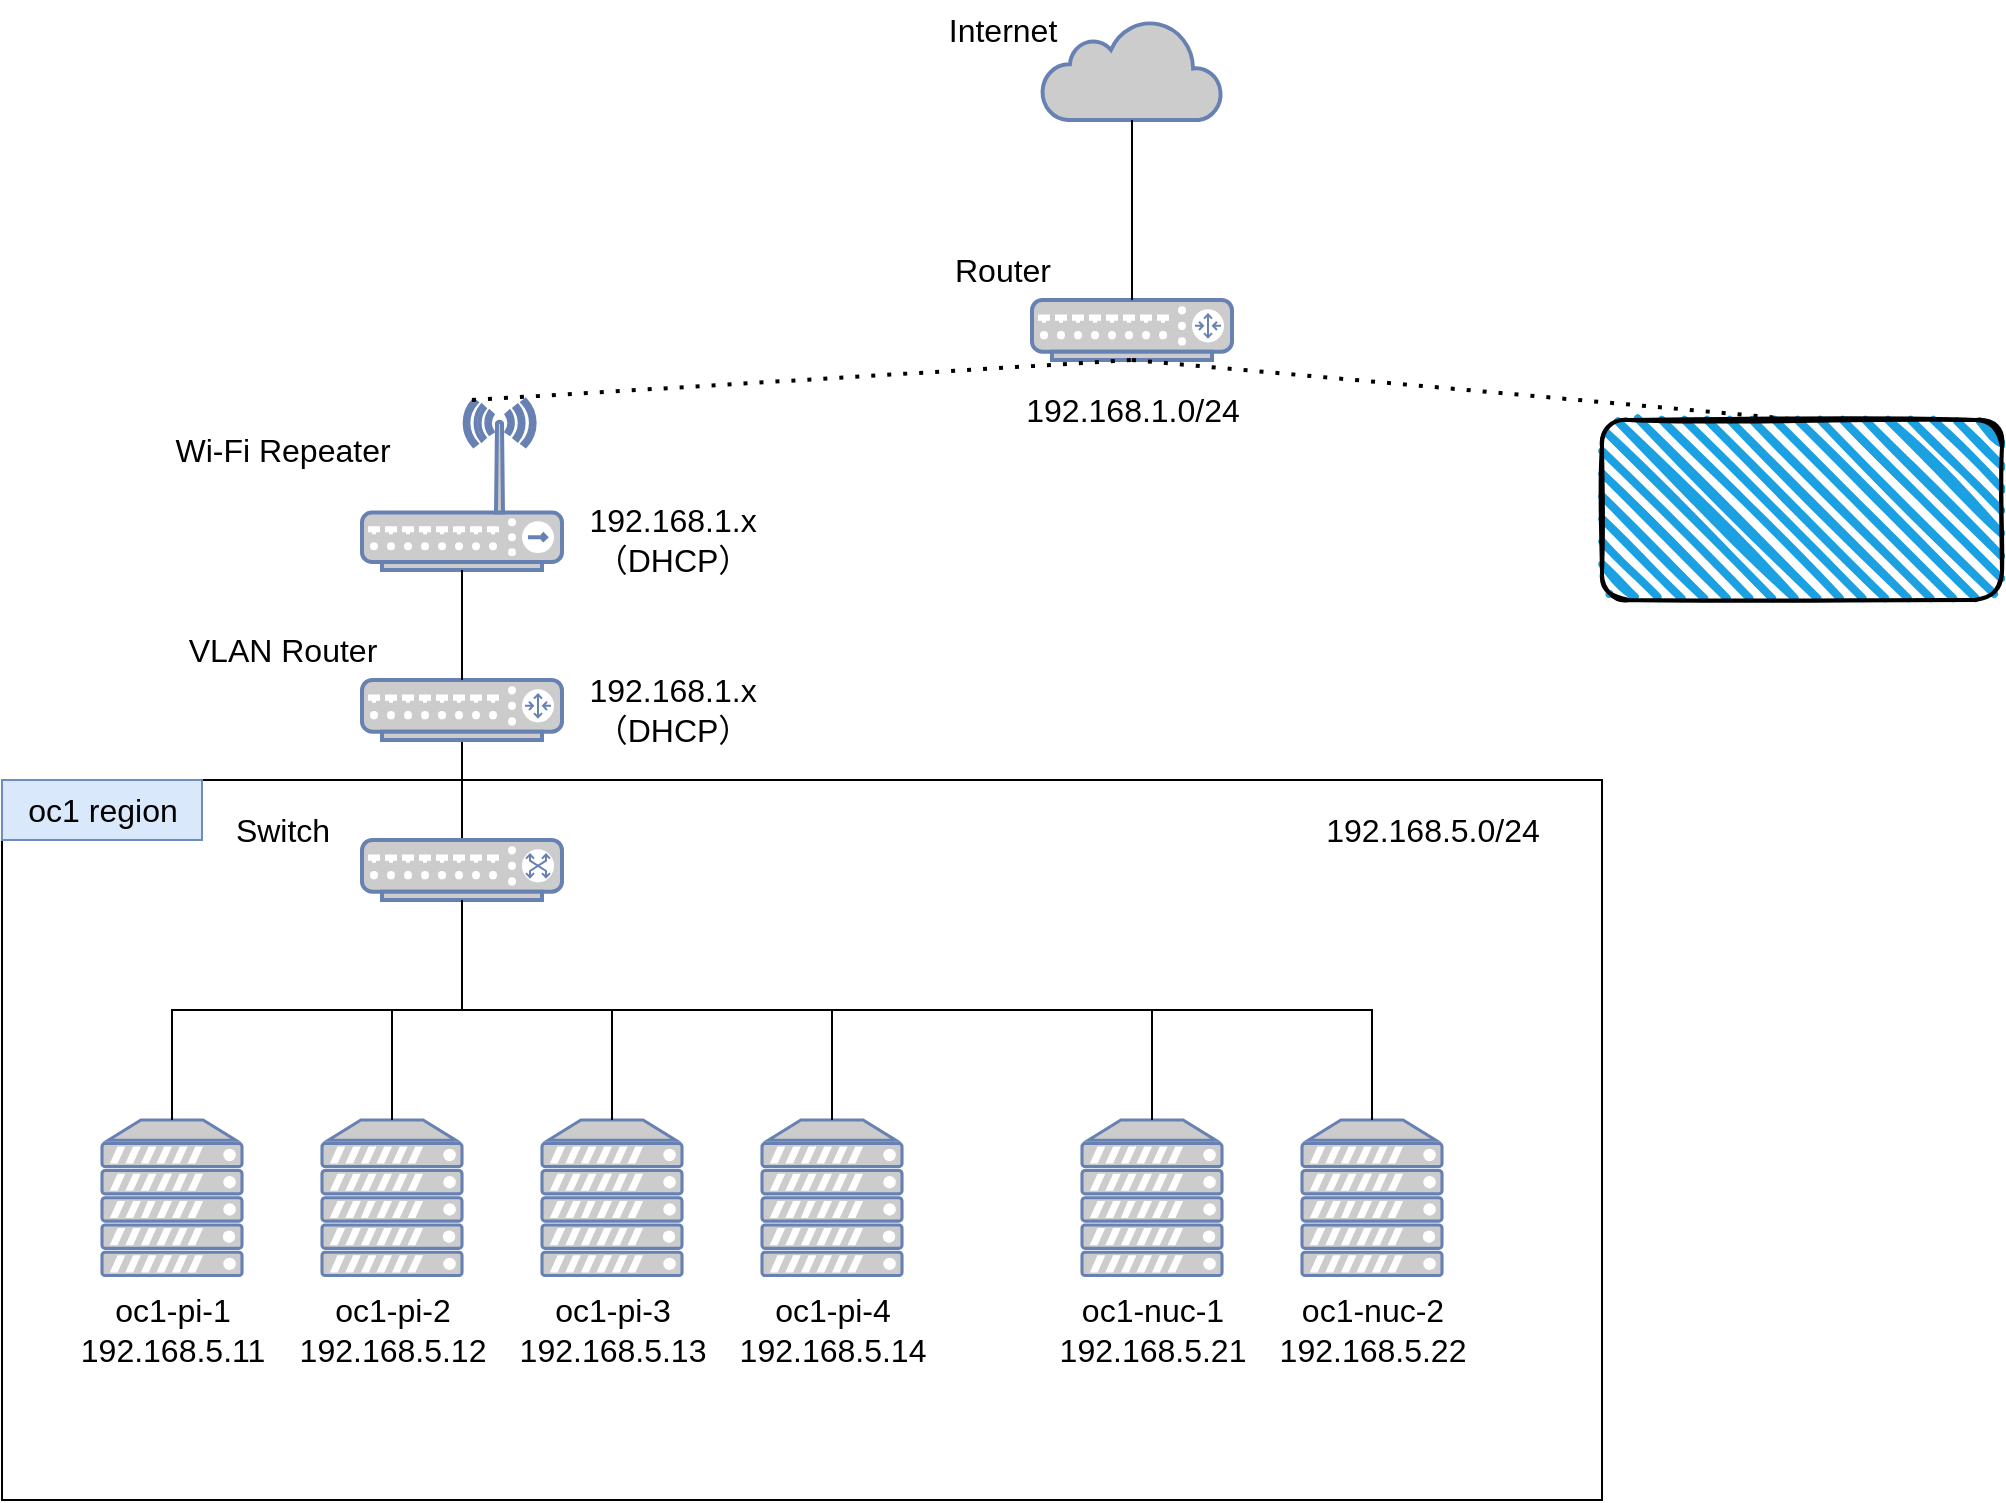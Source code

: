<mxfile version="24.7.7">
  <diagram name="ページ1" id="ceFEk0MgnytwnFv6N15F">
    <mxGraphModel dx="1468" dy="880" grid="1" gridSize="10" guides="1" tooltips="1" connect="1" arrows="1" fold="1" page="1" pageScale="1" pageWidth="1169" pageHeight="827" math="0" shadow="0">
      <root>
        <mxCell id="0" />
        <mxCell id="1" parent="0" />
        <mxCell id="TKtJuP-ys_CpwEX0UQmt-32" value="" style="rounded=0;whiteSpace=wrap;html=1;fillColor=none;" vertex="1" parent="1">
          <mxGeometry x="20" y="420" width="800" height="360" as="geometry" />
        </mxCell>
        <mxCell id="TKtJuP-ys_CpwEX0UQmt-2" value="" style="html=1;outlineConnect=0;fillColor=#CCCCCC;strokeColor=#6881B3;gradientColor=none;gradientDirection=north;strokeWidth=2;shape=mxgraph.networks.cloud;fontColor=#ffffff;" vertex="1" parent="1">
          <mxGeometry x="540" y="40" width="90" height="50" as="geometry" />
        </mxCell>
        <mxCell id="TKtJuP-ys_CpwEX0UQmt-3" value="" style="fontColor=#0066CC;verticalAlign=top;verticalLabelPosition=bottom;labelPosition=center;align=center;html=1;outlineConnect=0;fillColor=#CCCCCC;strokeColor=#6881B3;gradientColor=none;gradientDirection=north;strokeWidth=2;shape=mxgraph.networks.router;" vertex="1" parent="1">
          <mxGeometry x="535" y="180" width="100" height="30" as="geometry" />
        </mxCell>
        <mxCell id="TKtJuP-ys_CpwEX0UQmt-4" value="Router" style="text;html=1;align=center;verticalAlign=middle;resizable=0;points=[];autosize=1;strokeColor=none;fillColor=none;fontSize=16;" vertex="1" parent="1">
          <mxGeometry x="485" y="150" width="70" height="30" as="geometry" />
        </mxCell>
        <mxCell id="TKtJuP-ys_CpwEX0UQmt-5" value="" style="endArrow=none;html=1;rounded=0;entryX=0.5;entryY=1;entryDx=0;entryDy=0;entryPerimeter=0;exitX=0.5;exitY=0;exitDx=0;exitDy=0;exitPerimeter=0;" edge="1" parent="1" source="TKtJuP-ys_CpwEX0UQmt-3" target="TKtJuP-ys_CpwEX0UQmt-2">
          <mxGeometry width="50" height="50" relative="1" as="geometry">
            <mxPoint x="600" y="360" as="sourcePoint" />
            <mxPoint x="650" y="310" as="targetPoint" />
          </mxGeometry>
        </mxCell>
        <mxCell id="TKtJuP-ys_CpwEX0UQmt-11" value="" style="endArrow=none;html=1;rounded=0;entryX=0.5;entryY=1;entryDx=0;entryDy=0;entryPerimeter=0;exitX=0.5;exitY=0;exitDx=0;exitDy=0;exitPerimeter=0;" edge="1" parent="1" source="TKtJuP-ys_CpwEX0UQmt-9" target="TKtJuP-ys_CpwEX0UQmt-7">
          <mxGeometry width="50" height="50" relative="1" as="geometry">
            <mxPoint x="585" y="290" as="sourcePoint" />
            <mxPoint x="585" y="200" as="targetPoint" />
          </mxGeometry>
        </mxCell>
        <mxCell id="TKtJuP-ys_CpwEX0UQmt-18" value="" style="fontColor=#0066CC;verticalAlign=top;verticalLabelPosition=bottom;labelPosition=center;align=center;html=1;outlineConnect=0;fillColor=#CCCCCC;strokeColor=#6881B3;gradientColor=none;gradientDirection=north;strokeWidth=2;shape=mxgraph.networks.server;aspect=fixed;" vertex="1" parent="1">
          <mxGeometry x="70" y="590" width="70" height="77.78" as="geometry" />
        </mxCell>
        <mxCell id="TKtJuP-ys_CpwEX0UQmt-19" value="" style="fontColor=#0066CC;verticalAlign=top;verticalLabelPosition=bottom;labelPosition=center;align=center;html=1;outlineConnect=0;fillColor=#CCCCCC;strokeColor=#6881B3;gradientColor=none;gradientDirection=north;strokeWidth=2;shape=mxgraph.networks.server;aspect=fixed;" vertex="1" parent="1">
          <mxGeometry x="180" y="590" width="70" height="77.78" as="geometry" />
        </mxCell>
        <mxCell id="TKtJuP-ys_CpwEX0UQmt-20" value="" style="fontColor=#0066CC;verticalAlign=top;verticalLabelPosition=bottom;labelPosition=center;align=center;html=1;outlineConnect=0;fillColor=#CCCCCC;strokeColor=#6881B3;gradientColor=none;gradientDirection=north;strokeWidth=2;shape=mxgraph.networks.server;aspect=fixed;" vertex="1" parent="1">
          <mxGeometry x="400" y="590" width="70" height="77.78" as="geometry" />
        </mxCell>
        <mxCell id="TKtJuP-ys_CpwEX0UQmt-21" value="" style="fontColor=#0066CC;verticalAlign=top;verticalLabelPosition=bottom;labelPosition=center;align=center;html=1;outlineConnect=0;fillColor=#CCCCCC;strokeColor=#6881B3;gradientColor=none;gradientDirection=north;strokeWidth=2;shape=mxgraph.networks.server;aspect=fixed;" vertex="1" parent="1">
          <mxGeometry x="290" y="590" width="70" height="77.78" as="geometry" />
        </mxCell>
        <mxCell id="TKtJuP-ys_CpwEX0UQmt-22" value="" style="fontColor=#0066CC;verticalAlign=top;verticalLabelPosition=bottom;labelPosition=center;align=center;html=1;outlineConnect=0;fillColor=#CCCCCC;strokeColor=#6881B3;gradientColor=none;gradientDirection=north;strokeWidth=2;shape=mxgraph.networks.server;aspect=fixed;" vertex="1" parent="1">
          <mxGeometry x="560" y="590" width="70" height="77.78" as="geometry" />
        </mxCell>
        <mxCell id="TKtJuP-ys_CpwEX0UQmt-9" value="" style="fontColor=#0066CC;verticalAlign=top;verticalLabelPosition=bottom;labelPosition=center;align=center;html=1;outlineConnect=0;fillColor=#CCCCCC;strokeColor=#6881B3;gradientColor=none;gradientDirection=north;strokeWidth=2;shape=mxgraph.networks.switch;" vertex="1" parent="1">
          <mxGeometry x="200" y="450" width="100" height="30" as="geometry" />
        </mxCell>
        <mxCell id="TKtJuP-ys_CpwEX0UQmt-10" value="Switch" style="text;html=1;align=center;verticalAlign=middle;resizable=0;points=[];autosize=1;strokeColor=none;fillColor=none;fontSize=16;" vertex="1" parent="1">
          <mxGeometry x="125" y="430" width="70" height="30" as="geometry" />
        </mxCell>
        <mxCell id="TKtJuP-ys_CpwEX0UQmt-7" value="" style="fontColor=#0066CC;verticalAlign=top;verticalLabelPosition=bottom;labelPosition=center;align=center;html=1;outlineConnect=0;fillColor=#CCCCCC;strokeColor=#6881B3;gradientColor=none;gradientDirection=north;strokeWidth=2;shape=mxgraph.networks.router;" vertex="1" parent="1">
          <mxGeometry x="200" y="370" width="100" height="30" as="geometry" />
        </mxCell>
        <mxCell id="TKtJuP-ys_CpwEX0UQmt-8" value="VLAN Router" style="text;html=1;align=center;verticalAlign=middle;resizable=0;points=[];autosize=1;strokeColor=none;fillColor=none;fontSize=16;" vertex="1" parent="1">
          <mxGeometry x="100" y="340" width="120" height="30" as="geometry" />
        </mxCell>
        <mxCell id="TKtJuP-ys_CpwEX0UQmt-23" value="" style="fontColor=#0066CC;verticalAlign=top;verticalLabelPosition=bottom;labelPosition=center;align=center;html=1;outlineConnect=0;fillColor=#CCCCCC;strokeColor=#6881B3;gradientColor=none;gradientDirection=north;strokeWidth=2;shape=mxgraph.networks.server;aspect=fixed;" vertex="1" parent="1">
          <mxGeometry x="670" y="590" width="70" height="77.78" as="geometry" />
        </mxCell>
        <mxCell id="TKtJuP-ys_CpwEX0UQmt-25" value="oc1-pi-1&lt;div&gt;192.168.5.11&lt;/div&gt;" style="text;html=1;align=center;verticalAlign=middle;resizable=0;points=[];autosize=1;strokeColor=none;fillColor=none;fontSize=16;" vertex="1" parent="1">
          <mxGeometry x="45" y="670" width="120" height="50" as="geometry" />
        </mxCell>
        <mxCell id="TKtJuP-ys_CpwEX0UQmt-26" value="oc1-pi-2&lt;div&gt;192.168.5.12&lt;/div&gt;" style="text;html=1;align=center;verticalAlign=middle;resizable=0;points=[];autosize=1;strokeColor=none;fillColor=none;fontSize=16;" vertex="1" parent="1">
          <mxGeometry x="155" y="670" width="120" height="50" as="geometry" />
        </mxCell>
        <mxCell id="TKtJuP-ys_CpwEX0UQmt-27" value="oc1-pi-3&lt;div&gt;192.168.5.13&lt;/div&gt;" style="text;html=1;align=center;verticalAlign=middle;resizable=0;points=[];autosize=1;strokeColor=none;fillColor=none;fontSize=16;" vertex="1" parent="1">
          <mxGeometry x="265" y="670" width="120" height="50" as="geometry" />
        </mxCell>
        <mxCell id="TKtJuP-ys_CpwEX0UQmt-28" value="oc1-pi-4&lt;div&gt;192.168.5.14&lt;/div&gt;" style="text;html=1;align=center;verticalAlign=middle;resizable=0;points=[];autosize=1;strokeColor=none;fillColor=none;fontSize=16;" vertex="1" parent="1">
          <mxGeometry x="375" y="670" width="120" height="50" as="geometry" />
        </mxCell>
        <mxCell id="TKtJuP-ys_CpwEX0UQmt-29" value="oc1-nuc-1&lt;div&gt;&lt;div&gt;192.168.5.21&lt;/div&gt;&lt;/div&gt;" style="text;html=1;align=center;verticalAlign=middle;resizable=0;points=[];autosize=1;strokeColor=none;fillColor=none;fontSize=16;" vertex="1" parent="1">
          <mxGeometry x="535" y="670" width="120" height="50" as="geometry" />
        </mxCell>
        <mxCell id="TKtJuP-ys_CpwEX0UQmt-30" value="oc1-nuc-2&lt;div&gt;&lt;div&gt;192.168.5.22&lt;/div&gt;&lt;/div&gt;" style="text;html=1;align=center;verticalAlign=middle;resizable=0;points=[];autosize=1;strokeColor=none;fillColor=none;fontSize=16;" vertex="1" parent="1">
          <mxGeometry x="645" y="670" width="120" height="50" as="geometry" />
        </mxCell>
        <mxCell id="TKtJuP-ys_CpwEX0UQmt-33" value="192.168.5.0/24" style="text;html=1;align=center;verticalAlign=middle;resizable=0;points=[];autosize=1;strokeColor=none;fillColor=none;fontSize=16;" vertex="1" parent="1">
          <mxGeometry x="670" y="430" width="130" height="30" as="geometry" />
        </mxCell>
        <mxCell id="TKtJuP-ys_CpwEX0UQmt-34" value="192.168.1.0/24" style="text;html=1;align=center;verticalAlign=middle;resizable=0;points=[];autosize=1;strokeColor=none;fillColor=none;fontSize=16;" vertex="1" parent="1">
          <mxGeometry x="520" y="220" width="130" height="30" as="geometry" />
        </mxCell>
        <mxCell id="TKtJuP-ys_CpwEX0UQmt-36" value="" style="fontColor=#0066CC;verticalAlign=top;verticalLabelPosition=bottom;labelPosition=center;align=center;html=1;outlineConnect=0;fillColor=#CCCCCC;strokeColor=#6881B3;gradientColor=none;gradientDirection=north;strokeWidth=2;shape=mxgraph.networks.wireless_hub;" vertex="1" parent="1">
          <mxGeometry x="200" y="230" width="100" height="85" as="geometry" />
        </mxCell>
        <mxCell id="TKtJuP-ys_CpwEX0UQmt-37" value="Wi-Fi Repeater" style="text;html=1;align=center;verticalAlign=middle;resizable=0;points=[];autosize=1;strokeColor=none;fillColor=none;fontSize=16;" vertex="1" parent="1">
          <mxGeometry x="95" y="240" width="130" height="30" as="geometry" />
        </mxCell>
        <mxCell id="TKtJuP-ys_CpwEX0UQmt-38" value="" style="endArrow=none;html=1;rounded=0;exitX=0.5;exitY=0;exitDx=0;exitDy=0;exitPerimeter=0;entryX=0.5;entryY=1;entryDx=0;entryDy=0;entryPerimeter=0;" edge="1" parent="1" source="TKtJuP-ys_CpwEX0UQmt-7" target="TKtJuP-ys_CpwEX0UQmt-36">
          <mxGeometry width="50" height="50" relative="1" as="geometry">
            <mxPoint x="260" y="460" as="sourcePoint" />
            <mxPoint x="250" y="320" as="targetPoint" />
          </mxGeometry>
        </mxCell>
        <mxCell id="TKtJuP-ys_CpwEX0UQmt-39" value="" style="endArrow=none;dashed=1;html=1;dashPattern=1 3;strokeWidth=2;rounded=0;entryX=0.5;entryY=1;entryDx=0;entryDy=0;entryPerimeter=0;exitX=0.55;exitY=0;exitDx=0;exitDy=0;exitPerimeter=0;" edge="1" parent="1" source="TKtJuP-ys_CpwEX0UQmt-36" target="TKtJuP-ys_CpwEX0UQmt-3">
          <mxGeometry width="50" height="50" relative="1" as="geometry">
            <mxPoint x="600" y="430" as="sourcePoint" />
            <mxPoint x="650" y="380" as="targetPoint" />
          </mxGeometry>
        </mxCell>
        <mxCell id="TKtJuP-ys_CpwEX0UQmt-40" value="" style="edgeStyle=elbowEdgeStyle;elbow=vertical;endArrow=none;html=1;curved=0;rounded=0;endSize=8;startSize=8;exitX=0.5;exitY=1;exitDx=0;exitDy=0;exitPerimeter=0;entryX=0.5;entryY=0;entryDx=0;entryDy=0;entryPerimeter=0;endFill=0;" edge="1" parent="1" source="TKtJuP-ys_CpwEX0UQmt-9" target="TKtJuP-ys_CpwEX0UQmt-18">
          <mxGeometry width="50" height="50" relative="1" as="geometry">
            <mxPoint x="660" y="520" as="sourcePoint" />
            <mxPoint x="710" y="470" as="targetPoint" />
          </mxGeometry>
        </mxCell>
        <mxCell id="TKtJuP-ys_CpwEX0UQmt-41" value="" style="edgeStyle=elbowEdgeStyle;elbow=vertical;endArrow=none;html=1;curved=0;rounded=0;endSize=8;startSize=8;exitX=0.5;exitY=1;exitDx=0;exitDy=0;exitPerimeter=0;entryX=0.5;entryY=0;entryDx=0;entryDy=0;entryPerimeter=0;endFill=0;" edge="1" parent="1" source="TKtJuP-ys_CpwEX0UQmt-9" target="TKtJuP-ys_CpwEX0UQmt-19">
          <mxGeometry width="50" height="50" relative="1" as="geometry">
            <mxPoint x="260" y="490" as="sourcePoint" />
            <mxPoint x="115" y="600" as="targetPoint" />
          </mxGeometry>
        </mxCell>
        <mxCell id="TKtJuP-ys_CpwEX0UQmt-42" value="" style="rounded=1;whiteSpace=wrap;html=1;strokeWidth=2;fillWeight=4;hachureGap=8;hachureAngle=45;fillColor=#1ba1e2;sketch=1;" vertex="1" parent="1">
          <mxGeometry x="820" y="240" width="200" height="90" as="geometry" />
        </mxCell>
        <mxCell id="TKtJuP-ys_CpwEX0UQmt-43" value="" style="endArrow=none;dashed=1;html=1;dashPattern=1 3;strokeWidth=2;rounded=0;entryX=0.5;entryY=0;entryDx=0;entryDy=0;exitX=0.5;exitY=1;exitDx=0;exitDy=0;exitPerimeter=0;" edge="1" parent="1" source="TKtJuP-ys_CpwEX0UQmt-3" target="TKtJuP-ys_CpwEX0UQmt-42">
          <mxGeometry width="50" height="50" relative="1" as="geometry">
            <mxPoint x="265" y="240" as="sourcePoint" />
            <mxPoint x="595" y="220" as="targetPoint" />
          </mxGeometry>
        </mxCell>
        <mxCell id="TKtJuP-ys_CpwEX0UQmt-44" value="" style="edgeStyle=elbowEdgeStyle;elbow=vertical;endArrow=none;html=1;curved=0;rounded=0;endSize=8;startSize=8;exitX=0.5;exitY=1;exitDx=0;exitDy=0;exitPerimeter=0;entryX=0.5;entryY=0;entryDx=0;entryDy=0;entryPerimeter=0;endFill=0;" edge="1" parent="1" source="TKtJuP-ys_CpwEX0UQmt-9" target="TKtJuP-ys_CpwEX0UQmt-21">
          <mxGeometry width="50" height="50" relative="1" as="geometry">
            <mxPoint x="260" y="490" as="sourcePoint" />
            <mxPoint x="225" y="600" as="targetPoint" />
          </mxGeometry>
        </mxCell>
        <mxCell id="TKtJuP-ys_CpwEX0UQmt-45" value="" style="edgeStyle=elbowEdgeStyle;elbow=vertical;endArrow=none;html=1;curved=0;rounded=0;endSize=8;startSize=8;exitX=0.5;exitY=1;exitDx=0;exitDy=0;exitPerimeter=0;entryX=0.5;entryY=0;entryDx=0;entryDy=0;entryPerimeter=0;endFill=0;" edge="1" parent="1" source="TKtJuP-ys_CpwEX0UQmt-9" target="TKtJuP-ys_CpwEX0UQmt-20">
          <mxGeometry width="50" height="50" relative="1" as="geometry">
            <mxPoint x="260" y="490" as="sourcePoint" />
            <mxPoint x="335" y="600" as="targetPoint" />
          </mxGeometry>
        </mxCell>
        <mxCell id="TKtJuP-ys_CpwEX0UQmt-46" value="" style="edgeStyle=elbowEdgeStyle;elbow=vertical;endArrow=none;html=1;curved=0;rounded=0;endSize=8;startSize=8;exitX=0.5;exitY=1;exitDx=0;exitDy=0;exitPerimeter=0;entryX=0.5;entryY=0;entryDx=0;entryDy=0;entryPerimeter=0;endFill=0;" edge="1" parent="1" source="TKtJuP-ys_CpwEX0UQmt-9" target="TKtJuP-ys_CpwEX0UQmt-22">
          <mxGeometry width="50" height="50" relative="1" as="geometry">
            <mxPoint x="260" y="490" as="sourcePoint" />
            <mxPoint x="445" y="600" as="targetPoint" />
          </mxGeometry>
        </mxCell>
        <mxCell id="TKtJuP-ys_CpwEX0UQmt-47" value="" style="edgeStyle=elbowEdgeStyle;elbow=vertical;endArrow=none;html=1;curved=0;rounded=0;endSize=8;startSize=8;exitX=0.5;exitY=1;exitDx=0;exitDy=0;exitPerimeter=0;entryX=0.5;entryY=0;entryDx=0;entryDy=0;entryPerimeter=0;endFill=0;" edge="1" parent="1" source="TKtJuP-ys_CpwEX0UQmt-9" target="TKtJuP-ys_CpwEX0UQmt-23">
          <mxGeometry width="50" height="50" relative="1" as="geometry">
            <mxPoint x="260" y="490" as="sourcePoint" />
            <mxPoint x="605" y="600" as="targetPoint" />
          </mxGeometry>
        </mxCell>
        <mxCell id="TKtJuP-ys_CpwEX0UQmt-48" value="Internet" style="text;html=1;align=center;verticalAlign=middle;resizable=0;points=[];autosize=1;strokeColor=none;fillColor=none;fontSize=16;" vertex="1" parent="1">
          <mxGeometry x="480" y="30" width="80" height="30" as="geometry" />
        </mxCell>
        <mxCell id="TKtJuP-ys_CpwEX0UQmt-49" value="192.168.1.x&lt;div&gt;（DHCP）&lt;/div&gt;" style="text;html=1;align=center;verticalAlign=middle;resizable=0;points=[];autosize=1;strokeColor=none;fillColor=none;fontSize=16;" vertex="1" parent="1">
          <mxGeometry x="300" y="275" width="110" height="50" as="geometry" />
        </mxCell>
        <mxCell id="TKtJuP-ys_CpwEX0UQmt-50" value="192.168.1.x&lt;div&gt;（DHCP）&lt;/div&gt;" style="text;html=1;align=center;verticalAlign=middle;resizable=0;points=[];autosize=1;strokeColor=none;fillColor=none;fontSize=16;" vertex="1" parent="1">
          <mxGeometry x="300" y="360" width="110" height="50" as="geometry" />
        </mxCell>
        <mxCell id="TKtJuP-ys_CpwEX0UQmt-51" value="oc1 region" style="text;html=1;align=center;verticalAlign=middle;resizable=0;points=[];autosize=1;strokeColor=#6c8ebf;fillColor=#dae8fc;fontSize=16;" vertex="1" parent="1">
          <mxGeometry x="20" y="420" width="100" height="30" as="geometry" />
        </mxCell>
      </root>
    </mxGraphModel>
  </diagram>
</mxfile>
